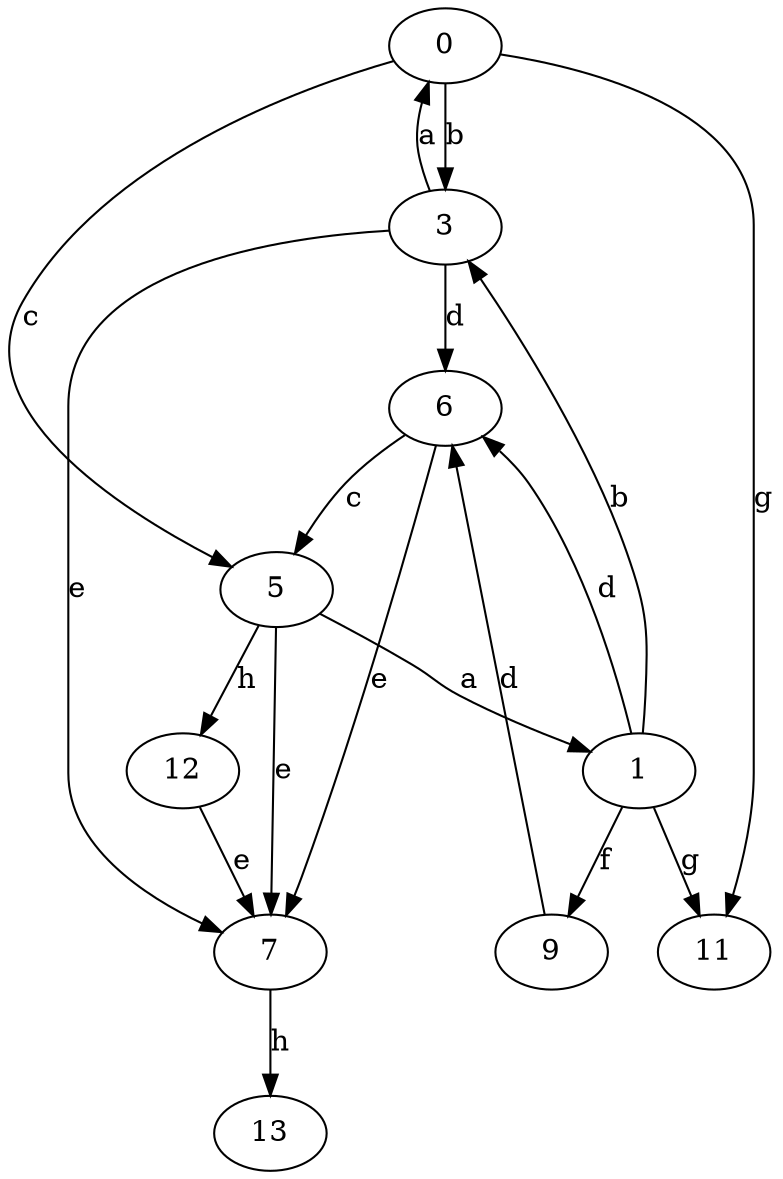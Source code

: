strict digraph  {
0;
1;
3;
5;
6;
7;
9;
11;
12;
13;
0 -> 3  [label=b];
0 -> 5  [label=c];
0 -> 11  [label=g];
1 -> 3  [label=b];
1 -> 6  [label=d];
1 -> 9  [label=f];
1 -> 11  [label=g];
3 -> 0  [label=a];
3 -> 6  [label=d];
3 -> 7  [label=e];
5 -> 1  [label=a];
5 -> 7  [label=e];
5 -> 12  [label=h];
6 -> 5  [label=c];
6 -> 7  [label=e];
7 -> 13  [label=h];
9 -> 6  [label=d];
12 -> 7  [label=e];
}
